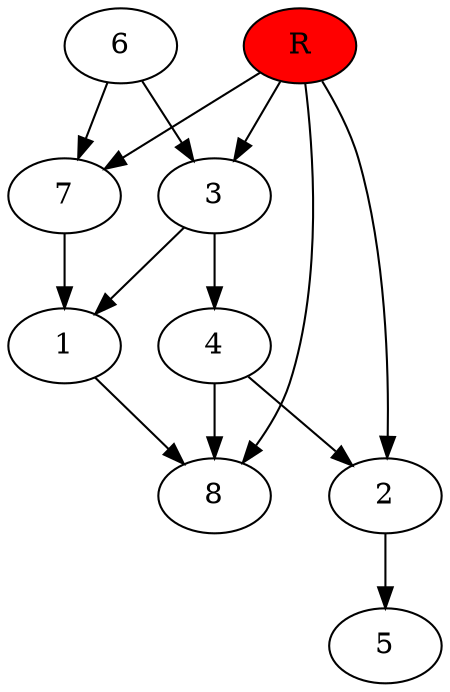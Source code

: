 digraph prb22992 {
	1
	2
	3
	4
	5
	6
	7
	8
	R [fillcolor="#ff0000" style=filled]
	1 -> 8
	2 -> 5
	3 -> 1
	3 -> 4
	4 -> 2
	4 -> 8
	6 -> 3
	6 -> 7
	7 -> 1
	R -> 2
	R -> 3
	R -> 7
	R -> 8
}
